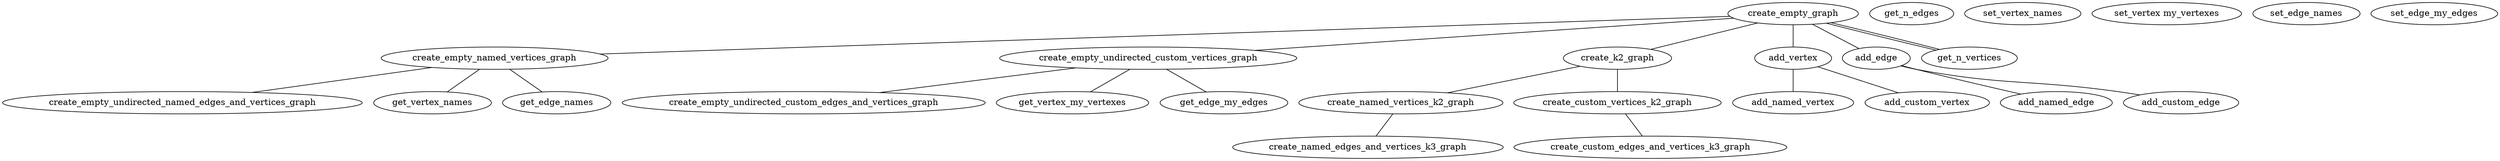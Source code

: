 graph G {
0[label=create_empty_graph];
1[label=create_empty_named_vertices_graph];
2[label=create_empty_undirected_named_edges_and_vertices_graph];
3[label=create_empty_undirected_custom_vertices_graph];
4[label=create_empty_undirected_custom_edges_and_vertices_graph];
5[label=create_k2_graph];
6[label=create_named_vertices_k2_graph];
7[label=create_named_edges_and_vertices_k3_graph];
8[label=create_custom_vertices_k2_graph];
9[label=create_custom_edges_and_vertices_k3_graph];
10[label=add_vertex];
11[label=add_named_vertex];
12[label=add_custom_vertex];
13[label=add_edge];
14[label=add_named_edge];
15[label=add_custom_edge];
16[label=get_n_vertices];
17[label=get_n_edges];
18[label=get_vertex_names];
19[label=get_vertex_my_vertexes];
20[label=get_edge_names];
21[label=get_edge_my_edges];
22[label=set_vertex_names];
23[label="set_vertex my_vertexes"];
24[label=set_edge_names];
25[label=set_edge_my_edges];
0--1 [label=""];
1--2 [label=""];
0--3 [label=""];
3--4 [label=""];
0--5 [label=""];
5--6 [label=""];
6--7 [label=""];
5--8 [label=""];
8--9 [label=""];
0--10 [label=""];
10--11 [label=""];
10--12 [label=""];
0--13 [label=""];
13--14 [label=""];
13--15 [label=""];
0--16 [label=""];
0--16 [label=""];
1--18 [label=""];
1--20 [label=""];
3--19 [label=""];
3--21 [label=""];
}
